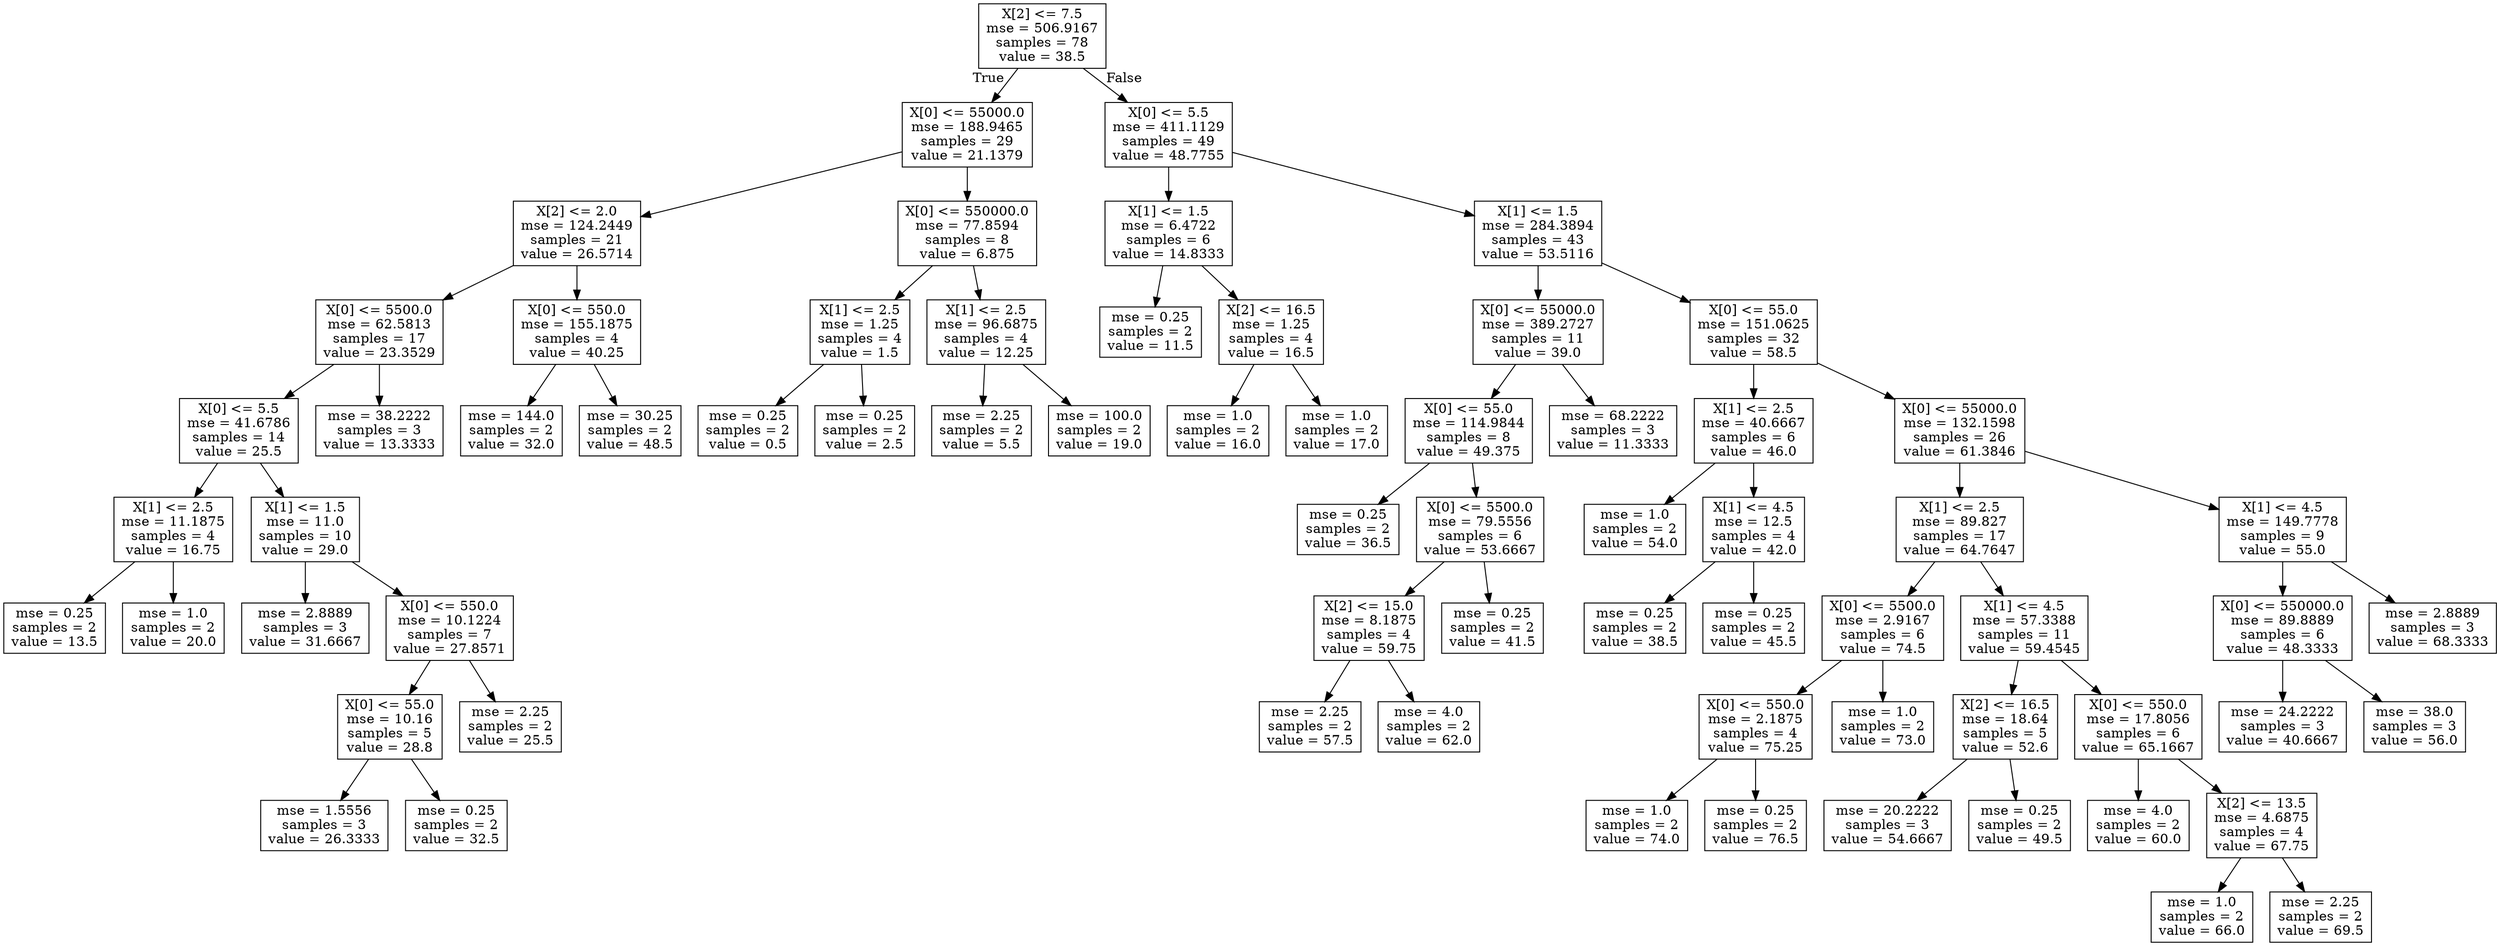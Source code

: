 digraph Tree {
node [shape=box] ;
0 [label="X[2] <= 7.5\nmse = 506.9167\nsamples = 78\nvalue = 38.5"] ;
1 [label="X[0] <= 55000.0\nmse = 188.9465\nsamples = 29\nvalue = 21.1379"] ;
0 -> 1 [labeldistance=2.5, labelangle=45, headlabel="True"] ;
2 [label="X[2] <= 2.0\nmse = 124.2449\nsamples = 21\nvalue = 26.5714"] ;
1 -> 2 ;
3 [label="X[0] <= 5500.0\nmse = 62.5813\nsamples = 17\nvalue = 23.3529"] ;
2 -> 3 ;
4 [label="X[0] <= 5.5\nmse = 41.6786\nsamples = 14\nvalue = 25.5"] ;
3 -> 4 ;
5 [label="X[1] <= 2.5\nmse = 11.1875\nsamples = 4\nvalue = 16.75"] ;
4 -> 5 ;
6 [label="mse = 0.25\nsamples = 2\nvalue = 13.5"] ;
5 -> 6 ;
7 [label="mse = 1.0\nsamples = 2\nvalue = 20.0"] ;
5 -> 7 ;
8 [label="X[1] <= 1.5\nmse = 11.0\nsamples = 10\nvalue = 29.0"] ;
4 -> 8 ;
9 [label="mse = 2.8889\nsamples = 3\nvalue = 31.6667"] ;
8 -> 9 ;
10 [label="X[0] <= 550.0\nmse = 10.1224\nsamples = 7\nvalue = 27.8571"] ;
8 -> 10 ;
11 [label="X[0] <= 55.0\nmse = 10.16\nsamples = 5\nvalue = 28.8"] ;
10 -> 11 ;
12 [label="mse = 1.5556\nsamples = 3\nvalue = 26.3333"] ;
11 -> 12 ;
13 [label="mse = 0.25\nsamples = 2\nvalue = 32.5"] ;
11 -> 13 ;
14 [label="mse = 2.25\nsamples = 2\nvalue = 25.5"] ;
10 -> 14 ;
15 [label="mse = 38.2222\nsamples = 3\nvalue = 13.3333"] ;
3 -> 15 ;
16 [label="X[0] <= 550.0\nmse = 155.1875\nsamples = 4\nvalue = 40.25"] ;
2 -> 16 ;
17 [label="mse = 144.0\nsamples = 2\nvalue = 32.0"] ;
16 -> 17 ;
18 [label="mse = 30.25\nsamples = 2\nvalue = 48.5"] ;
16 -> 18 ;
19 [label="X[0] <= 550000.0\nmse = 77.8594\nsamples = 8\nvalue = 6.875"] ;
1 -> 19 ;
20 [label="X[1] <= 2.5\nmse = 1.25\nsamples = 4\nvalue = 1.5"] ;
19 -> 20 ;
21 [label="mse = 0.25\nsamples = 2\nvalue = 0.5"] ;
20 -> 21 ;
22 [label="mse = 0.25\nsamples = 2\nvalue = 2.5"] ;
20 -> 22 ;
23 [label="X[1] <= 2.5\nmse = 96.6875\nsamples = 4\nvalue = 12.25"] ;
19 -> 23 ;
24 [label="mse = 2.25\nsamples = 2\nvalue = 5.5"] ;
23 -> 24 ;
25 [label="mse = 100.0\nsamples = 2\nvalue = 19.0"] ;
23 -> 25 ;
26 [label="X[0] <= 5.5\nmse = 411.1129\nsamples = 49\nvalue = 48.7755"] ;
0 -> 26 [labeldistance=2.5, labelangle=-45, headlabel="False"] ;
27 [label="X[1] <= 1.5\nmse = 6.4722\nsamples = 6\nvalue = 14.8333"] ;
26 -> 27 ;
28 [label="mse = 0.25\nsamples = 2\nvalue = 11.5"] ;
27 -> 28 ;
29 [label="X[2] <= 16.5\nmse = 1.25\nsamples = 4\nvalue = 16.5"] ;
27 -> 29 ;
30 [label="mse = 1.0\nsamples = 2\nvalue = 16.0"] ;
29 -> 30 ;
31 [label="mse = 1.0\nsamples = 2\nvalue = 17.0"] ;
29 -> 31 ;
32 [label="X[1] <= 1.5\nmse = 284.3894\nsamples = 43\nvalue = 53.5116"] ;
26 -> 32 ;
33 [label="X[0] <= 55000.0\nmse = 389.2727\nsamples = 11\nvalue = 39.0"] ;
32 -> 33 ;
34 [label="X[0] <= 55.0\nmse = 114.9844\nsamples = 8\nvalue = 49.375"] ;
33 -> 34 ;
35 [label="mse = 0.25\nsamples = 2\nvalue = 36.5"] ;
34 -> 35 ;
36 [label="X[0] <= 5500.0\nmse = 79.5556\nsamples = 6\nvalue = 53.6667"] ;
34 -> 36 ;
37 [label="X[2] <= 15.0\nmse = 8.1875\nsamples = 4\nvalue = 59.75"] ;
36 -> 37 ;
38 [label="mse = 2.25\nsamples = 2\nvalue = 57.5"] ;
37 -> 38 ;
39 [label="mse = 4.0\nsamples = 2\nvalue = 62.0"] ;
37 -> 39 ;
40 [label="mse = 0.25\nsamples = 2\nvalue = 41.5"] ;
36 -> 40 ;
41 [label="mse = 68.2222\nsamples = 3\nvalue = 11.3333"] ;
33 -> 41 ;
42 [label="X[0] <= 55.0\nmse = 151.0625\nsamples = 32\nvalue = 58.5"] ;
32 -> 42 ;
43 [label="X[1] <= 2.5\nmse = 40.6667\nsamples = 6\nvalue = 46.0"] ;
42 -> 43 ;
44 [label="mse = 1.0\nsamples = 2\nvalue = 54.0"] ;
43 -> 44 ;
45 [label="X[1] <= 4.5\nmse = 12.5\nsamples = 4\nvalue = 42.0"] ;
43 -> 45 ;
46 [label="mse = 0.25\nsamples = 2\nvalue = 38.5"] ;
45 -> 46 ;
47 [label="mse = 0.25\nsamples = 2\nvalue = 45.5"] ;
45 -> 47 ;
48 [label="X[0] <= 55000.0\nmse = 132.1598\nsamples = 26\nvalue = 61.3846"] ;
42 -> 48 ;
49 [label="X[1] <= 2.5\nmse = 89.827\nsamples = 17\nvalue = 64.7647"] ;
48 -> 49 ;
50 [label="X[0] <= 5500.0\nmse = 2.9167\nsamples = 6\nvalue = 74.5"] ;
49 -> 50 ;
51 [label="X[0] <= 550.0\nmse = 2.1875\nsamples = 4\nvalue = 75.25"] ;
50 -> 51 ;
52 [label="mse = 1.0\nsamples = 2\nvalue = 74.0"] ;
51 -> 52 ;
53 [label="mse = 0.25\nsamples = 2\nvalue = 76.5"] ;
51 -> 53 ;
54 [label="mse = 1.0\nsamples = 2\nvalue = 73.0"] ;
50 -> 54 ;
55 [label="X[1] <= 4.5\nmse = 57.3388\nsamples = 11\nvalue = 59.4545"] ;
49 -> 55 ;
56 [label="X[2] <= 16.5\nmse = 18.64\nsamples = 5\nvalue = 52.6"] ;
55 -> 56 ;
57 [label="mse = 20.2222\nsamples = 3\nvalue = 54.6667"] ;
56 -> 57 ;
58 [label="mse = 0.25\nsamples = 2\nvalue = 49.5"] ;
56 -> 58 ;
59 [label="X[0] <= 550.0\nmse = 17.8056\nsamples = 6\nvalue = 65.1667"] ;
55 -> 59 ;
60 [label="mse = 4.0\nsamples = 2\nvalue = 60.0"] ;
59 -> 60 ;
61 [label="X[2] <= 13.5\nmse = 4.6875\nsamples = 4\nvalue = 67.75"] ;
59 -> 61 ;
62 [label="mse = 1.0\nsamples = 2\nvalue = 66.0"] ;
61 -> 62 ;
63 [label="mse = 2.25\nsamples = 2\nvalue = 69.5"] ;
61 -> 63 ;
64 [label="X[1] <= 4.5\nmse = 149.7778\nsamples = 9\nvalue = 55.0"] ;
48 -> 64 ;
65 [label="X[0] <= 550000.0\nmse = 89.8889\nsamples = 6\nvalue = 48.3333"] ;
64 -> 65 ;
66 [label="mse = 24.2222\nsamples = 3\nvalue = 40.6667"] ;
65 -> 66 ;
67 [label="mse = 38.0\nsamples = 3\nvalue = 56.0"] ;
65 -> 67 ;
68 [label="mse = 2.8889\nsamples = 3\nvalue = 68.3333"] ;
64 -> 68 ;
}